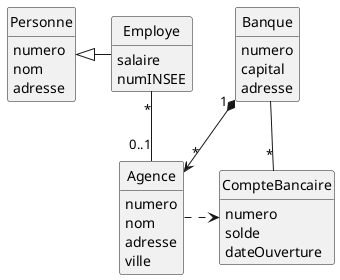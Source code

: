 @startuml cd2021

hide circle
hide empty members
hide methods
hide footbox


class Personne{
    numero
    nom
    adresse
}

class Employe{
    salaire
    numINSEE
}

class CompteBancaire{
    numero
    solde
    dateOuverture
}

class Banque{
    numero
    capital
    adresse
}

class Agence{
    numero
    nom
    adresse
    ville
}

Employe "*"--"0..1" Agence
Personne <|- Employe
Banque "1"*-->"*" Agence
Banque --"*" CompteBancaire
Agence .> CompteBancaire
@enduml